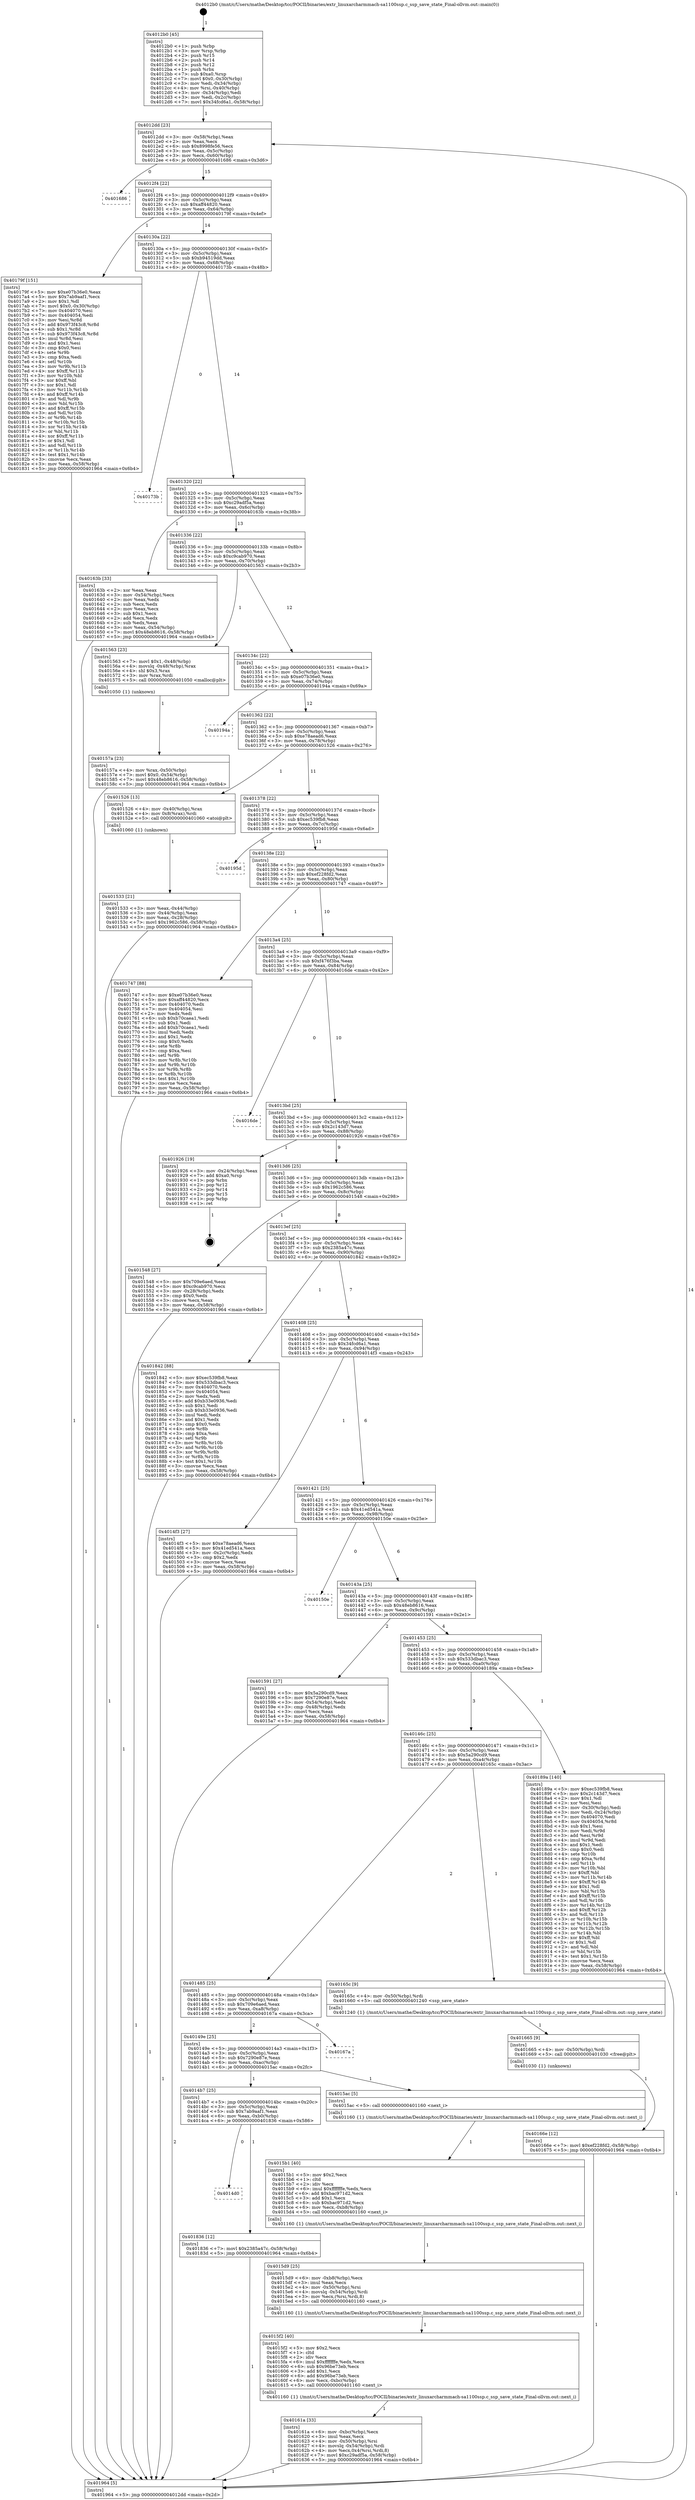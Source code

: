 digraph "0x4012b0" {
  label = "0x4012b0 (/mnt/c/Users/mathe/Desktop/tcc/POCII/binaries/extr_linuxarcharmmach-sa1100ssp.c_ssp_save_state_Final-ollvm.out::main(0))"
  labelloc = "t"
  node[shape=record]

  Entry [label="",width=0.3,height=0.3,shape=circle,fillcolor=black,style=filled]
  "0x4012dd" [label="{
     0x4012dd [23]\l
     | [instrs]\l
     &nbsp;&nbsp;0x4012dd \<+3\>: mov -0x58(%rbp),%eax\l
     &nbsp;&nbsp;0x4012e0 \<+2\>: mov %eax,%ecx\l
     &nbsp;&nbsp;0x4012e2 \<+6\>: sub $0x8998fe56,%ecx\l
     &nbsp;&nbsp;0x4012e8 \<+3\>: mov %eax,-0x5c(%rbp)\l
     &nbsp;&nbsp;0x4012eb \<+3\>: mov %ecx,-0x60(%rbp)\l
     &nbsp;&nbsp;0x4012ee \<+6\>: je 0000000000401686 \<main+0x3d6\>\l
  }"]
  "0x401686" [label="{
     0x401686\l
  }", style=dashed]
  "0x4012f4" [label="{
     0x4012f4 [22]\l
     | [instrs]\l
     &nbsp;&nbsp;0x4012f4 \<+5\>: jmp 00000000004012f9 \<main+0x49\>\l
     &nbsp;&nbsp;0x4012f9 \<+3\>: mov -0x5c(%rbp),%eax\l
     &nbsp;&nbsp;0x4012fc \<+5\>: sub $0xaff44820,%eax\l
     &nbsp;&nbsp;0x401301 \<+3\>: mov %eax,-0x64(%rbp)\l
     &nbsp;&nbsp;0x401304 \<+6\>: je 000000000040179f \<main+0x4ef\>\l
  }"]
  Exit [label="",width=0.3,height=0.3,shape=circle,fillcolor=black,style=filled,peripheries=2]
  "0x40179f" [label="{
     0x40179f [151]\l
     | [instrs]\l
     &nbsp;&nbsp;0x40179f \<+5\>: mov $0xe07b36e0,%eax\l
     &nbsp;&nbsp;0x4017a4 \<+5\>: mov $0x7ab9aaf1,%ecx\l
     &nbsp;&nbsp;0x4017a9 \<+2\>: mov $0x1,%dl\l
     &nbsp;&nbsp;0x4017ab \<+7\>: movl $0x0,-0x30(%rbp)\l
     &nbsp;&nbsp;0x4017b2 \<+7\>: mov 0x404070,%esi\l
     &nbsp;&nbsp;0x4017b9 \<+7\>: mov 0x404054,%edi\l
     &nbsp;&nbsp;0x4017c0 \<+3\>: mov %esi,%r8d\l
     &nbsp;&nbsp;0x4017c3 \<+7\>: add $0x973f43c8,%r8d\l
     &nbsp;&nbsp;0x4017ca \<+4\>: sub $0x1,%r8d\l
     &nbsp;&nbsp;0x4017ce \<+7\>: sub $0x973f43c8,%r8d\l
     &nbsp;&nbsp;0x4017d5 \<+4\>: imul %r8d,%esi\l
     &nbsp;&nbsp;0x4017d9 \<+3\>: and $0x1,%esi\l
     &nbsp;&nbsp;0x4017dc \<+3\>: cmp $0x0,%esi\l
     &nbsp;&nbsp;0x4017df \<+4\>: sete %r9b\l
     &nbsp;&nbsp;0x4017e3 \<+3\>: cmp $0xa,%edi\l
     &nbsp;&nbsp;0x4017e6 \<+4\>: setl %r10b\l
     &nbsp;&nbsp;0x4017ea \<+3\>: mov %r9b,%r11b\l
     &nbsp;&nbsp;0x4017ed \<+4\>: xor $0xff,%r11b\l
     &nbsp;&nbsp;0x4017f1 \<+3\>: mov %r10b,%bl\l
     &nbsp;&nbsp;0x4017f4 \<+3\>: xor $0xff,%bl\l
     &nbsp;&nbsp;0x4017f7 \<+3\>: xor $0x1,%dl\l
     &nbsp;&nbsp;0x4017fa \<+3\>: mov %r11b,%r14b\l
     &nbsp;&nbsp;0x4017fd \<+4\>: and $0xff,%r14b\l
     &nbsp;&nbsp;0x401801 \<+3\>: and %dl,%r9b\l
     &nbsp;&nbsp;0x401804 \<+3\>: mov %bl,%r15b\l
     &nbsp;&nbsp;0x401807 \<+4\>: and $0xff,%r15b\l
     &nbsp;&nbsp;0x40180b \<+3\>: and %dl,%r10b\l
     &nbsp;&nbsp;0x40180e \<+3\>: or %r9b,%r14b\l
     &nbsp;&nbsp;0x401811 \<+3\>: or %r10b,%r15b\l
     &nbsp;&nbsp;0x401814 \<+3\>: xor %r15b,%r14b\l
     &nbsp;&nbsp;0x401817 \<+3\>: or %bl,%r11b\l
     &nbsp;&nbsp;0x40181a \<+4\>: xor $0xff,%r11b\l
     &nbsp;&nbsp;0x40181e \<+3\>: or $0x1,%dl\l
     &nbsp;&nbsp;0x401821 \<+3\>: and %dl,%r11b\l
     &nbsp;&nbsp;0x401824 \<+3\>: or %r11b,%r14b\l
     &nbsp;&nbsp;0x401827 \<+4\>: test $0x1,%r14b\l
     &nbsp;&nbsp;0x40182b \<+3\>: cmovne %ecx,%eax\l
     &nbsp;&nbsp;0x40182e \<+3\>: mov %eax,-0x58(%rbp)\l
     &nbsp;&nbsp;0x401831 \<+5\>: jmp 0000000000401964 \<main+0x6b4\>\l
  }"]
  "0x40130a" [label="{
     0x40130a [22]\l
     | [instrs]\l
     &nbsp;&nbsp;0x40130a \<+5\>: jmp 000000000040130f \<main+0x5f\>\l
     &nbsp;&nbsp;0x40130f \<+3\>: mov -0x5c(%rbp),%eax\l
     &nbsp;&nbsp;0x401312 \<+5\>: sub $0xb94519dd,%eax\l
     &nbsp;&nbsp;0x401317 \<+3\>: mov %eax,-0x68(%rbp)\l
     &nbsp;&nbsp;0x40131a \<+6\>: je 000000000040173b \<main+0x48b\>\l
  }"]
  "0x4014d0" [label="{
     0x4014d0\l
  }", style=dashed]
  "0x40173b" [label="{
     0x40173b\l
  }", style=dashed]
  "0x401320" [label="{
     0x401320 [22]\l
     | [instrs]\l
     &nbsp;&nbsp;0x401320 \<+5\>: jmp 0000000000401325 \<main+0x75\>\l
     &nbsp;&nbsp;0x401325 \<+3\>: mov -0x5c(%rbp),%eax\l
     &nbsp;&nbsp;0x401328 \<+5\>: sub $0xc29adf5a,%eax\l
     &nbsp;&nbsp;0x40132d \<+3\>: mov %eax,-0x6c(%rbp)\l
     &nbsp;&nbsp;0x401330 \<+6\>: je 000000000040163b \<main+0x38b\>\l
  }"]
  "0x401836" [label="{
     0x401836 [12]\l
     | [instrs]\l
     &nbsp;&nbsp;0x401836 \<+7\>: movl $0x2385a47c,-0x58(%rbp)\l
     &nbsp;&nbsp;0x40183d \<+5\>: jmp 0000000000401964 \<main+0x6b4\>\l
  }"]
  "0x40163b" [label="{
     0x40163b [33]\l
     | [instrs]\l
     &nbsp;&nbsp;0x40163b \<+2\>: xor %eax,%eax\l
     &nbsp;&nbsp;0x40163d \<+3\>: mov -0x54(%rbp),%ecx\l
     &nbsp;&nbsp;0x401640 \<+2\>: mov %eax,%edx\l
     &nbsp;&nbsp;0x401642 \<+2\>: sub %ecx,%edx\l
     &nbsp;&nbsp;0x401644 \<+2\>: mov %eax,%ecx\l
     &nbsp;&nbsp;0x401646 \<+3\>: sub $0x1,%ecx\l
     &nbsp;&nbsp;0x401649 \<+2\>: add %ecx,%edx\l
     &nbsp;&nbsp;0x40164b \<+2\>: sub %edx,%eax\l
     &nbsp;&nbsp;0x40164d \<+3\>: mov %eax,-0x54(%rbp)\l
     &nbsp;&nbsp;0x401650 \<+7\>: movl $0x48eb8616,-0x58(%rbp)\l
     &nbsp;&nbsp;0x401657 \<+5\>: jmp 0000000000401964 \<main+0x6b4\>\l
  }"]
  "0x401336" [label="{
     0x401336 [22]\l
     | [instrs]\l
     &nbsp;&nbsp;0x401336 \<+5\>: jmp 000000000040133b \<main+0x8b\>\l
     &nbsp;&nbsp;0x40133b \<+3\>: mov -0x5c(%rbp),%eax\l
     &nbsp;&nbsp;0x40133e \<+5\>: sub $0xc9cab970,%eax\l
     &nbsp;&nbsp;0x401343 \<+3\>: mov %eax,-0x70(%rbp)\l
     &nbsp;&nbsp;0x401346 \<+6\>: je 0000000000401563 \<main+0x2b3\>\l
  }"]
  "0x40166e" [label="{
     0x40166e [12]\l
     | [instrs]\l
     &nbsp;&nbsp;0x40166e \<+7\>: movl $0xef228fd2,-0x58(%rbp)\l
     &nbsp;&nbsp;0x401675 \<+5\>: jmp 0000000000401964 \<main+0x6b4\>\l
  }"]
  "0x401563" [label="{
     0x401563 [23]\l
     | [instrs]\l
     &nbsp;&nbsp;0x401563 \<+7\>: movl $0x1,-0x48(%rbp)\l
     &nbsp;&nbsp;0x40156a \<+4\>: movslq -0x48(%rbp),%rax\l
     &nbsp;&nbsp;0x40156e \<+4\>: shl $0x3,%rax\l
     &nbsp;&nbsp;0x401572 \<+3\>: mov %rax,%rdi\l
     &nbsp;&nbsp;0x401575 \<+5\>: call 0000000000401050 \<malloc@plt\>\l
     | [calls]\l
     &nbsp;&nbsp;0x401050 \{1\} (unknown)\l
  }"]
  "0x40134c" [label="{
     0x40134c [22]\l
     | [instrs]\l
     &nbsp;&nbsp;0x40134c \<+5\>: jmp 0000000000401351 \<main+0xa1\>\l
     &nbsp;&nbsp;0x401351 \<+3\>: mov -0x5c(%rbp),%eax\l
     &nbsp;&nbsp;0x401354 \<+5\>: sub $0xe07b36e0,%eax\l
     &nbsp;&nbsp;0x401359 \<+3\>: mov %eax,-0x74(%rbp)\l
     &nbsp;&nbsp;0x40135c \<+6\>: je 000000000040194a \<main+0x69a\>\l
  }"]
  "0x401665" [label="{
     0x401665 [9]\l
     | [instrs]\l
     &nbsp;&nbsp;0x401665 \<+4\>: mov -0x50(%rbp),%rdi\l
     &nbsp;&nbsp;0x401669 \<+5\>: call 0000000000401030 \<free@plt\>\l
     | [calls]\l
     &nbsp;&nbsp;0x401030 \{1\} (unknown)\l
  }"]
  "0x40194a" [label="{
     0x40194a\l
  }", style=dashed]
  "0x401362" [label="{
     0x401362 [22]\l
     | [instrs]\l
     &nbsp;&nbsp;0x401362 \<+5\>: jmp 0000000000401367 \<main+0xb7\>\l
     &nbsp;&nbsp;0x401367 \<+3\>: mov -0x5c(%rbp),%eax\l
     &nbsp;&nbsp;0x40136a \<+5\>: sub $0xe78aead6,%eax\l
     &nbsp;&nbsp;0x40136f \<+3\>: mov %eax,-0x78(%rbp)\l
     &nbsp;&nbsp;0x401372 \<+6\>: je 0000000000401526 \<main+0x276\>\l
  }"]
  "0x40161a" [label="{
     0x40161a [33]\l
     | [instrs]\l
     &nbsp;&nbsp;0x40161a \<+6\>: mov -0xbc(%rbp),%ecx\l
     &nbsp;&nbsp;0x401620 \<+3\>: imul %eax,%ecx\l
     &nbsp;&nbsp;0x401623 \<+4\>: mov -0x50(%rbp),%rsi\l
     &nbsp;&nbsp;0x401627 \<+4\>: movslq -0x54(%rbp),%rdi\l
     &nbsp;&nbsp;0x40162b \<+4\>: mov %ecx,0x4(%rsi,%rdi,8)\l
     &nbsp;&nbsp;0x40162f \<+7\>: movl $0xc29adf5a,-0x58(%rbp)\l
     &nbsp;&nbsp;0x401636 \<+5\>: jmp 0000000000401964 \<main+0x6b4\>\l
  }"]
  "0x401526" [label="{
     0x401526 [13]\l
     | [instrs]\l
     &nbsp;&nbsp;0x401526 \<+4\>: mov -0x40(%rbp),%rax\l
     &nbsp;&nbsp;0x40152a \<+4\>: mov 0x8(%rax),%rdi\l
     &nbsp;&nbsp;0x40152e \<+5\>: call 0000000000401060 \<atoi@plt\>\l
     | [calls]\l
     &nbsp;&nbsp;0x401060 \{1\} (unknown)\l
  }"]
  "0x401378" [label="{
     0x401378 [22]\l
     | [instrs]\l
     &nbsp;&nbsp;0x401378 \<+5\>: jmp 000000000040137d \<main+0xcd\>\l
     &nbsp;&nbsp;0x40137d \<+3\>: mov -0x5c(%rbp),%eax\l
     &nbsp;&nbsp;0x401380 \<+5\>: sub $0xec539fb8,%eax\l
     &nbsp;&nbsp;0x401385 \<+3\>: mov %eax,-0x7c(%rbp)\l
     &nbsp;&nbsp;0x401388 \<+6\>: je 000000000040195d \<main+0x6ad\>\l
  }"]
  "0x4015f2" [label="{
     0x4015f2 [40]\l
     | [instrs]\l
     &nbsp;&nbsp;0x4015f2 \<+5\>: mov $0x2,%ecx\l
     &nbsp;&nbsp;0x4015f7 \<+1\>: cltd\l
     &nbsp;&nbsp;0x4015f8 \<+2\>: idiv %ecx\l
     &nbsp;&nbsp;0x4015fa \<+6\>: imul $0xfffffffe,%edx,%ecx\l
     &nbsp;&nbsp;0x401600 \<+6\>: sub $0x96be73eb,%ecx\l
     &nbsp;&nbsp;0x401606 \<+3\>: add $0x1,%ecx\l
     &nbsp;&nbsp;0x401609 \<+6\>: add $0x96be73eb,%ecx\l
     &nbsp;&nbsp;0x40160f \<+6\>: mov %ecx,-0xbc(%rbp)\l
     &nbsp;&nbsp;0x401615 \<+5\>: call 0000000000401160 \<next_i\>\l
     | [calls]\l
     &nbsp;&nbsp;0x401160 \{1\} (/mnt/c/Users/mathe/Desktop/tcc/POCII/binaries/extr_linuxarcharmmach-sa1100ssp.c_ssp_save_state_Final-ollvm.out::next_i)\l
  }"]
  "0x40195d" [label="{
     0x40195d\l
  }", style=dashed]
  "0x40138e" [label="{
     0x40138e [22]\l
     | [instrs]\l
     &nbsp;&nbsp;0x40138e \<+5\>: jmp 0000000000401393 \<main+0xe3\>\l
     &nbsp;&nbsp;0x401393 \<+3\>: mov -0x5c(%rbp),%eax\l
     &nbsp;&nbsp;0x401396 \<+5\>: sub $0xef228fd2,%eax\l
     &nbsp;&nbsp;0x40139b \<+3\>: mov %eax,-0x80(%rbp)\l
     &nbsp;&nbsp;0x40139e \<+6\>: je 0000000000401747 \<main+0x497\>\l
  }"]
  "0x4015d9" [label="{
     0x4015d9 [25]\l
     | [instrs]\l
     &nbsp;&nbsp;0x4015d9 \<+6\>: mov -0xb8(%rbp),%ecx\l
     &nbsp;&nbsp;0x4015df \<+3\>: imul %eax,%ecx\l
     &nbsp;&nbsp;0x4015e2 \<+4\>: mov -0x50(%rbp),%rsi\l
     &nbsp;&nbsp;0x4015e6 \<+4\>: movslq -0x54(%rbp),%rdi\l
     &nbsp;&nbsp;0x4015ea \<+3\>: mov %ecx,(%rsi,%rdi,8)\l
     &nbsp;&nbsp;0x4015ed \<+5\>: call 0000000000401160 \<next_i\>\l
     | [calls]\l
     &nbsp;&nbsp;0x401160 \{1\} (/mnt/c/Users/mathe/Desktop/tcc/POCII/binaries/extr_linuxarcharmmach-sa1100ssp.c_ssp_save_state_Final-ollvm.out::next_i)\l
  }"]
  "0x401747" [label="{
     0x401747 [88]\l
     | [instrs]\l
     &nbsp;&nbsp;0x401747 \<+5\>: mov $0xe07b36e0,%eax\l
     &nbsp;&nbsp;0x40174c \<+5\>: mov $0xaff44820,%ecx\l
     &nbsp;&nbsp;0x401751 \<+7\>: mov 0x404070,%edx\l
     &nbsp;&nbsp;0x401758 \<+7\>: mov 0x404054,%esi\l
     &nbsp;&nbsp;0x40175f \<+2\>: mov %edx,%edi\l
     &nbsp;&nbsp;0x401761 \<+6\>: sub $0xb70caea1,%edi\l
     &nbsp;&nbsp;0x401767 \<+3\>: sub $0x1,%edi\l
     &nbsp;&nbsp;0x40176a \<+6\>: add $0xb70caea1,%edi\l
     &nbsp;&nbsp;0x401770 \<+3\>: imul %edi,%edx\l
     &nbsp;&nbsp;0x401773 \<+3\>: and $0x1,%edx\l
     &nbsp;&nbsp;0x401776 \<+3\>: cmp $0x0,%edx\l
     &nbsp;&nbsp;0x401779 \<+4\>: sete %r8b\l
     &nbsp;&nbsp;0x40177d \<+3\>: cmp $0xa,%esi\l
     &nbsp;&nbsp;0x401780 \<+4\>: setl %r9b\l
     &nbsp;&nbsp;0x401784 \<+3\>: mov %r8b,%r10b\l
     &nbsp;&nbsp;0x401787 \<+3\>: and %r9b,%r10b\l
     &nbsp;&nbsp;0x40178a \<+3\>: xor %r9b,%r8b\l
     &nbsp;&nbsp;0x40178d \<+3\>: or %r8b,%r10b\l
     &nbsp;&nbsp;0x401790 \<+4\>: test $0x1,%r10b\l
     &nbsp;&nbsp;0x401794 \<+3\>: cmovne %ecx,%eax\l
     &nbsp;&nbsp;0x401797 \<+3\>: mov %eax,-0x58(%rbp)\l
     &nbsp;&nbsp;0x40179a \<+5\>: jmp 0000000000401964 \<main+0x6b4\>\l
  }"]
  "0x4013a4" [label="{
     0x4013a4 [25]\l
     | [instrs]\l
     &nbsp;&nbsp;0x4013a4 \<+5\>: jmp 00000000004013a9 \<main+0xf9\>\l
     &nbsp;&nbsp;0x4013a9 \<+3\>: mov -0x5c(%rbp),%eax\l
     &nbsp;&nbsp;0x4013ac \<+5\>: sub $0xf476f3ba,%eax\l
     &nbsp;&nbsp;0x4013b1 \<+6\>: mov %eax,-0x84(%rbp)\l
     &nbsp;&nbsp;0x4013b7 \<+6\>: je 00000000004016de \<main+0x42e\>\l
  }"]
  "0x4015b1" [label="{
     0x4015b1 [40]\l
     | [instrs]\l
     &nbsp;&nbsp;0x4015b1 \<+5\>: mov $0x2,%ecx\l
     &nbsp;&nbsp;0x4015b6 \<+1\>: cltd\l
     &nbsp;&nbsp;0x4015b7 \<+2\>: idiv %ecx\l
     &nbsp;&nbsp;0x4015b9 \<+6\>: imul $0xfffffffe,%edx,%ecx\l
     &nbsp;&nbsp;0x4015bf \<+6\>: add $0xbac971d2,%ecx\l
     &nbsp;&nbsp;0x4015c5 \<+3\>: add $0x1,%ecx\l
     &nbsp;&nbsp;0x4015c8 \<+6\>: sub $0xbac971d2,%ecx\l
     &nbsp;&nbsp;0x4015ce \<+6\>: mov %ecx,-0xb8(%rbp)\l
     &nbsp;&nbsp;0x4015d4 \<+5\>: call 0000000000401160 \<next_i\>\l
     | [calls]\l
     &nbsp;&nbsp;0x401160 \{1\} (/mnt/c/Users/mathe/Desktop/tcc/POCII/binaries/extr_linuxarcharmmach-sa1100ssp.c_ssp_save_state_Final-ollvm.out::next_i)\l
  }"]
  "0x4016de" [label="{
     0x4016de\l
  }", style=dashed]
  "0x4013bd" [label="{
     0x4013bd [25]\l
     | [instrs]\l
     &nbsp;&nbsp;0x4013bd \<+5\>: jmp 00000000004013c2 \<main+0x112\>\l
     &nbsp;&nbsp;0x4013c2 \<+3\>: mov -0x5c(%rbp),%eax\l
     &nbsp;&nbsp;0x4013c5 \<+5\>: sub $0x2c143d7,%eax\l
     &nbsp;&nbsp;0x4013ca \<+6\>: mov %eax,-0x88(%rbp)\l
     &nbsp;&nbsp;0x4013d0 \<+6\>: je 0000000000401926 \<main+0x676\>\l
  }"]
  "0x4014b7" [label="{
     0x4014b7 [25]\l
     | [instrs]\l
     &nbsp;&nbsp;0x4014b7 \<+5\>: jmp 00000000004014bc \<main+0x20c\>\l
     &nbsp;&nbsp;0x4014bc \<+3\>: mov -0x5c(%rbp),%eax\l
     &nbsp;&nbsp;0x4014bf \<+5\>: sub $0x7ab9aaf1,%eax\l
     &nbsp;&nbsp;0x4014c4 \<+6\>: mov %eax,-0xb0(%rbp)\l
     &nbsp;&nbsp;0x4014ca \<+6\>: je 0000000000401836 \<main+0x586\>\l
  }"]
  "0x401926" [label="{
     0x401926 [19]\l
     | [instrs]\l
     &nbsp;&nbsp;0x401926 \<+3\>: mov -0x24(%rbp),%eax\l
     &nbsp;&nbsp;0x401929 \<+7\>: add $0xa0,%rsp\l
     &nbsp;&nbsp;0x401930 \<+1\>: pop %rbx\l
     &nbsp;&nbsp;0x401931 \<+2\>: pop %r12\l
     &nbsp;&nbsp;0x401933 \<+2\>: pop %r14\l
     &nbsp;&nbsp;0x401935 \<+2\>: pop %r15\l
     &nbsp;&nbsp;0x401937 \<+1\>: pop %rbp\l
     &nbsp;&nbsp;0x401938 \<+1\>: ret\l
  }"]
  "0x4013d6" [label="{
     0x4013d6 [25]\l
     | [instrs]\l
     &nbsp;&nbsp;0x4013d6 \<+5\>: jmp 00000000004013db \<main+0x12b\>\l
     &nbsp;&nbsp;0x4013db \<+3\>: mov -0x5c(%rbp),%eax\l
     &nbsp;&nbsp;0x4013de \<+5\>: sub $0x1962c586,%eax\l
     &nbsp;&nbsp;0x4013e3 \<+6\>: mov %eax,-0x8c(%rbp)\l
     &nbsp;&nbsp;0x4013e9 \<+6\>: je 0000000000401548 \<main+0x298\>\l
  }"]
  "0x4015ac" [label="{
     0x4015ac [5]\l
     | [instrs]\l
     &nbsp;&nbsp;0x4015ac \<+5\>: call 0000000000401160 \<next_i\>\l
     | [calls]\l
     &nbsp;&nbsp;0x401160 \{1\} (/mnt/c/Users/mathe/Desktop/tcc/POCII/binaries/extr_linuxarcharmmach-sa1100ssp.c_ssp_save_state_Final-ollvm.out::next_i)\l
  }"]
  "0x401548" [label="{
     0x401548 [27]\l
     | [instrs]\l
     &nbsp;&nbsp;0x401548 \<+5\>: mov $0x709e6aed,%eax\l
     &nbsp;&nbsp;0x40154d \<+5\>: mov $0xc9cab970,%ecx\l
     &nbsp;&nbsp;0x401552 \<+3\>: mov -0x28(%rbp),%edx\l
     &nbsp;&nbsp;0x401555 \<+3\>: cmp $0x0,%edx\l
     &nbsp;&nbsp;0x401558 \<+3\>: cmove %ecx,%eax\l
     &nbsp;&nbsp;0x40155b \<+3\>: mov %eax,-0x58(%rbp)\l
     &nbsp;&nbsp;0x40155e \<+5\>: jmp 0000000000401964 \<main+0x6b4\>\l
  }"]
  "0x4013ef" [label="{
     0x4013ef [25]\l
     | [instrs]\l
     &nbsp;&nbsp;0x4013ef \<+5\>: jmp 00000000004013f4 \<main+0x144\>\l
     &nbsp;&nbsp;0x4013f4 \<+3\>: mov -0x5c(%rbp),%eax\l
     &nbsp;&nbsp;0x4013f7 \<+5\>: sub $0x2385a47c,%eax\l
     &nbsp;&nbsp;0x4013fc \<+6\>: mov %eax,-0x90(%rbp)\l
     &nbsp;&nbsp;0x401402 \<+6\>: je 0000000000401842 \<main+0x592\>\l
  }"]
  "0x40149e" [label="{
     0x40149e [25]\l
     | [instrs]\l
     &nbsp;&nbsp;0x40149e \<+5\>: jmp 00000000004014a3 \<main+0x1f3\>\l
     &nbsp;&nbsp;0x4014a3 \<+3\>: mov -0x5c(%rbp),%eax\l
     &nbsp;&nbsp;0x4014a6 \<+5\>: sub $0x7290e87e,%eax\l
     &nbsp;&nbsp;0x4014ab \<+6\>: mov %eax,-0xac(%rbp)\l
     &nbsp;&nbsp;0x4014b1 \<+6\>: je 00000000004015ac \<main+0x2fc\>\l
  }"]
  "0x401842" [label="{
     0x401842 [88]\l
     | [instrs]\l
     &nbsp;&nbsp;0x401842 \<+5\>: mov $0xec539fb8,%eax\l
     &nbsp;&nbsp;0x401847 \<+5\>: mov $0x533dbac3,%ecx\l
     &nbsp;&nbsp;0x40184c \<+7\>: mov 0x404070,%edx\l
     &nbsp;&nbsp;0x401853 \<+7\>: mov 0x404054,%esi\l
     &nbsp;&nbsp;0x40185a \<+2\>: mov %edx,%edi\l
     &nbsp;&nbsp;0x40185c \<+6\>: add $0xb33e0936,%edi\l
     &nbsp;&nbsp;0x401862 \<+3\>: sub $0x1,%edi\l
     &nbsp;&nbsp;0x401865 \<+6\>: sub $0xb33e0936,%edi\l
     &nbsp;&nbsp;0x40186b \<+3\>: imul %edi,%edx\l
     &nbsp;&nbsp;0x40186e \<+3\>: and $0x1,%edx\l
     &nbsp;&nbsp;0x401871 \<+3\>: cmp $0x0,%edx\l
     &nbsp;&nbsp;0x401874 \<+4\>: sete %r8b\l
     &nbsp;&nbsp;0x401878 \<+3\>: cmp $0xa,%esi\l
     &nbsp;&nbsp;0x40187b \<+4\>: setl %r9b\l
     &nbsp;&nbsp;0x40187f \<+3\>: mov %r8b,%r10b\l
     &nbsp;&nbsp;0x401882 \<+3\>: and %r9b,%r10b\l
     &nbsp;&nbsp;0x401885 \<+3\>: xor %r9b,%r8b\l
     &nbsp;&nbsp;0x401888 \<+3\>: or %r8b,%r10b\l
     &nbsp;&nbsp;0x40188b \<+4\>: test $0x1,%r10b\l
     &nbsp;&nbsp;0x40188f \<+3\>: cmovne %ecx,%eax\l
     &nbsp;&nbsp;0x401892 \<+3\>: mov %eax,-0x58(%rbp)\l
     &nbsp;&nbsp;0x401895 \<+5\>: jmp 0000000000401964 \<main+0x6b4\>\l
  }"]
  "0x401408" [label="{
     0x401408 [25]\l
     | [instrs]\l
     &nbsp;&nbsp;0x401408 \<+5\>: jmp 000000000040140d \<main+0x15d\>\l
     &nbsp;&nbsp;0x40140d \<+3\>: mov -0x5c(%rbp),%eax\l
     &nbsp;&nbsp;0x401410 \<+5\>: sub $0x34fcd6a1,%eax\l
     &nbsp;&nbsp;0x401415 \<+6\>: mov %eax,-0x94(%rbp)\l
     &nbsp;&nbsp;0x40141b \<+6\>: je 00000000004014f3 \<main+0x243\>\l
  }"]
  "0x40167a" [label="{
     0x40167a\l
  }", style=dashed]
  "0x4014f3" [label="{
     0x4014f3 [27]\l
     | [instrs]\l
     &nbsp;&nbsp;0x4014f3 \<+5\>: mov $0xe78aead6,%eax\l
     &nbsp;&nbsp;0x4014f8 \<+5\>: mov $0x41ed541a,%ecx\l
     &nbsp;&nbsp;0x4014fd \<+3\>: mov -0x2c(%rbp),%edx\l
     &nbsp;&nbsp;0x401500 \<+3\>: cmp $0x2,%edx\l
     &nbsp;&nbsp;0x401503 \<+3\>: cmovne %ecx,%eax\l
     &nbsp;&nbsp;0x401506 \<+3\>: mov %eax,-0x58(%rbp)\l
     &nbsp;&nbsp;0x401509 \<+5\>: jmp 0000000000401964 \<main+0x6b4\>\l
  }"]
  "0x401421" [label="{
     0x401421 [25]\l
     | [instrs]\l
     &nbsp;&nbsp;0x401421 \<+5\>: jmp 0000000000401426 \<main+0x176\>\l
     &nbsp;&nbsp;0x401426 \<+3\>: mov -0x5c(%rbp),%eax\l
     &nbsp;&nbsp;0x401429 \<+5\>: sub $0x41ed541a,%eax\l
     &nbsp;&nbsp;0x40142e \<+6\>: mov %eax,-0x98(%rbp)\l
     &nbsp;&nbsp;0x401434 \<+6\>: je 000000000040150e \<main+0x25e\>\l
  }"]
  "0x401964" [label="{
     0x401964 [5]\l
     | [instrs]\l
     &nbsp;&nbsp;0x401964 \<+5\>: jmp 00000000004012dd \<main+0x2d\>\l
  }"]
  "0x4012b0" [label="{
     0x4012b0 [45]\l
     | [instrs]\l
     &nbsp;&nbsp;0x4012b0 \<+1\>: push %rbp\l
     &nbsp;&nbsp;0x4012b1 \<+3\>: mov %rsp,%rbp\l
     &nbsp;&nbsp;0x4012b4 \<+2\>: push %r15\l
     &nbsp;&nbsp;0x4012b6 \<+2\>: push %r14\l
     &nbsp;&nbsp;0x4012b8 \<+2\>: push %r12\l
     &nbsp;&nbsp;0x4012ba \<+1\>: push %rbx\l
     &nbsp;&nbsp;0x4012bb \<+7\>: sub $0xa0,%rsp\l
     &nbsp;&nbsp;0x4012c2 \<+7\>: movl $0x0,-0x30(%rbp)\l
     &nbsp;&nbsp;0x4012c9 \<+3\>: mov %edi,-0x34(%rbp)\l
     &nbsp;&nbsp;0x4012cc \<+4\>: mov %rsi,-0x40(%rbp)\l
     &nbsp;&nbsp;0x4012d0 \<+3\>: mov -0x34(%rbp),%edi\l
     &nbsp;&nbsp;0x4012d3 \<+3\>: mov %edi,-0x2c(%rbp)\l
     &nbsp;&nbsp;0x4012d6 \<+7\>: movl $0x34fcd6a1,-0x58(%rbp)\l
  }"]
  "0x401533" [label="{
     0x401533 [21]\l
     | [instrs]\l
     &nbsp;&nbsp;0x401533 \<+3\>: mov %eax,-0x44(%rbp)\l
     &nbsp;&nbsp;0x401536 \<+3\>: mov -0x44(%rbp),%eax\l
     &nbsp;&nbsp;0x401539 \<+3\>: mov %eax,-0x28(%rbp)\l
     &nbsp;&nbsp;0x40153c \<+7\>: movl $0x1962c586,-0x58(%rbp)\l
     &nbsp;&nbsp;0x401543 \<+5\>: jmp 0000000000401964 \<main+0x6b4\>\l
  }"]
  "0x40157a" [label="{
     0x40157a [23]\l
     | [instrs]\l
     &nbsp;&nbsp;0x40157a \<+4\>: mov %rax,-0x50(%rbp)\l
     &nbsp;&nbsp;0x40157e \<+7\>: movl $0x0,-0x54(%rbp)\l
     &nbsp;&nbsp;0x401585 \<+7\>: movl $0x48eb8616,-0x58(%rbp)\l
     &nbsp;&nbsp;0x40158c \<+5\>: jmp 0000000000401964 \<main+0x6b4\>\l
  }"]
  "0x401485" [label="{
     0x401485 [25]\l
     | [instrs]\l
     &nbsp;&nbsp;0x401485 \<+5\>: jmp 000000000040148a \<main+0x1da\>\l
     &nbsp;&nbsp;0x40148a \<+3\>: mov -0x5c(%rbp),%eax\l
     &nbsp;&nbsp;0x40148d \<+5\>: sub $0x709e6aed,%eax\l
     &nbsp;&nbsp;0x401492 \<+6\>: mov %eax,-0xa8(%rbp)\l
     &nbsp;&nbsp;0x401498 \<+6\>: je 000000000040167a \<main+0x3ca\>\l
  }"]
  "0x40150e" [label="{
     0x40150e\l
  }", style=dashed]
  "0x40143a" [label="{
     0x40143a [25]\l
     | [instrs]\l
     &nbsp;&nbsp;0x40143a \<+5\>: jmp 000000000040143f \<main+0x18f\>\l
     &nbsp;&nbsp;0x40143f \<+3\>: mov -0x5c(%rbp),%eax\l
     &nbsp;&nbsp;0x401442 \<+5\>: sub $0x48eb8616,%eax\l
     &nbsp;&nbsp;0x401447 \<+6\>: mov %eax,-0x9c(%rbp)\l
     &nbsp;&nbsp;0x40144d \<+6\>: je 0000000000401591 \<main+0x2e1\>\l
  }"]
  "0x40165c" [label="{
     0x40165c [9]\l
     | [instrs]\l
     &nbsp;&nbsp;0x40165c \<+4\>: mov -0x50(%rbp),%rdi\l
     &nbsp;&nbsp;0x401660 \<+5\>: call 0000000000401240 \<ssp_save_state\>\l
     | [calls]\l
     &nbsp;&nbsp;0x401240 \{1\} (/mnt/c/Users/mathe/Desktop/tcc/POCII/binaries/extr_linuxarcharmmach-sa1100ssp.c_ssp_save_state_Final-ollvm.out::ssp_save_state)\l
  }"]
  "0x401591" [label="{
     0x401591 [27]\l
     | [instrs]\l
     &nbsp;&nbsp;0x401591 \<+5\>: mov $0x5a290cd9,%eax\l
     &nbsp;&nbsp;0x401596 \<+5\>: mov $0x7290e87e,%ecx\l
     &nbsp;&nbsp;0x40159b \<+3\>: mov -0x54(%rbp),%edx\l
     &nbsp;&nbsp;0x40159e \<+3\>: cmp -0x48(%rbp),%edx\l
     &nbsp;&nbsp;0x4015a1 \<+3\>: cmovl %ecx,%eax\l
     &nbsp;&nbsp;0x4015a4 \<+3\>: mov %eax,-0x58(%rbp)\l
     &nbsp;&nbsp;0x4015a7 \<+5\>: jmp 0000000000401964 \<main+0x6b4\>\l
  }"]
  "0x401453" [label="{
     0x401453 [25]\l
     | [instrs]\l
     &nbsp;&nbsp;0x401453 \<+5\>: jmp 0000000000401458 \<main+0x1a8\>\l
     &nbsp;&nbsp;0x401458 \<+3\>: mov -0x5c(%rbp),%eax\l
     &nbsp;&nbsp;0x40145b \<+5\>: sub $0x533dbac3,%eax\l
     &nbsp;&nbsp;0x401460 \<+6\>: mov %eax,-0xa0(%rbp)\l
     &nbsp;&nbsp;0x401466 \<+6\>: je 000000000040189a \<main+0x5ea\>\l
  }"]
  "0x40146c" [label="{
     0x40146c [25]\l
     | [instrs]\l
     &nbsp;&nbsp;0x40146c \<+5\>: jmp 0000000000401471 \<main+0x1c1\>\l
     &nbsp;&nbsp;0x401471 \<+3\>: mov -0x5c(%rbp),%eax\l
     &nbsp;&nbsp;0x401474 \<+5\>: sub $0x5a290cd9,%eax\l
     &nbsp;&nbsp;0x401479 \<+6\>: mov %eax,-0xa4(%rbp)\l
     &nbsp;&nbsp;0x40147f \<+6\>: je 000000000040165c \<main+0x3ac\>\l
  }"]
  "0x40189a" [label="{
     0x40189a [140]\l
     | [instrs]\l
     &nbsp;&nbsp;0x40189a \<+5\>: mov $0xec539fb8,%eax\l
     &nbsp;&nbsp;0x40189f \<+5\>: mov $0x2c143d7,%ecx\l
     &nbsp;&nbsp;0x4018a4 \<+2\>: mov $0x1,%dl\l
     &nbsp;&nbsp;0x4018a6 \<+2\>: xor %esi,%esi\l
     &nbsp;&nbsp;0x4018a8 \<+3\>: mov -0x30(%rbp),%edi\l
     &nbsp;&nbsp;0x4018ab \<+3\>: mov %edi,-0x24(%rbp)\l
     &nbsp;&nbsp;0x4018ae \<+7\>: mov 0x404070,%edi\l
     &nbsp;&nbsp;0x4018b5 \<+8\>: mov 0x404054,%r8d\l
     &nbsp;&nbsp;0x4018bd \<+3\>: sub $0x1,%esi\l
     &nbsp;&nbsp;0x4018c0 \<+3\>: mov %edi,%r9d\l
     &nbsp;&nbsp;0x4018c3 \<+3\>: add %esi,%r9d\l
     &nbsp;&nbsp;0x4018c6 \<+4\>: imul %r9d,%edi\l
     &nbsp;&nbsp;0x4018ca \<+3\>: and $0x1,%edi\l
     &nbsp;&nbsp;0x4018cd \<+3\>: cmp $0x0,%edi\l
     &nbsp;&nbsp;0x4018d0 \<+4\>: sete %r10b\l
     &nbsp;&nbsp;0x4018d4 \<+4\>: cmp $0xa,%r8d\l
     &nbsp;&nbsp;0x4018d8 \<+4\>: setl %r11b\l
     &nbsp;&nbsp;0x4018dc \<+3\>: mov %r10b,%bl\l
     &nbsp;&nbsp;0x4018df \<+3\>: xor $0xff,%bl\l
     &nbsp;&nbsp;0x4018e2 \<+3\>: mov %r11b,%r14b\l
     &nbsp;&nbsp;0x4018e5 \<+4\>: xor $0xff,%r14b\l
     &nbsp;&nbsp;0x4018e9 \<+3\>: xor $0x1,%dl\l
     &nbsp;&nbsp;0x4018ec \<+3\>: mov %bl,%r15b\l
     &nbsp;&nbsp;0x4018ef \<+4\>: and $0xff,%r15b\l
     &nbsp;&nbsp;0x4018f3 \<+3\>: and %dl,%r10b\l
     &nbsp;&nbsp;0x4018f6 \<+3\>: mov %r14b,%r12b\l
     &nbsp;&nbsp;0x4018f9 \<+4\>: and $0xff,%r12b\l
     &nbsp;&nbsp;0x4018fd \<+3\>: and %dl,%r11b\l
     &nbsp;&nbsp;0x401900 \<+3\>: or %r10b,%r15b\l
     &nbsp;&nbsp;0x401903 \<+3\>: or %r11b,%r12b\l
     &nbsp;&nbsp;0x401906 \<+3\>: xor %r12b,%r15b\l
     &nbsp;&nbsp;0x401909 \<+3\>: or %r14b,%bl\l
     &nbsp;&nbsp;0x40190c \<+3\>: xor $0xff,%bl\l
     &nbsp;&nbsp;0x40190f \<+3\>: or $0x1,%dl\l
     &nbsp;&nbsp;0x401912 \<+2\>: and %dl,%bl\l
     &nbsp;&nbsp;0x401914 \<+3\>: or %bl,%r15b\l
     &nbsp;&nbsp;0x401917 \<+4\>: test $0x1,%r15b\l
     &nbsp;&nbsp;0x40191b \<+3\>: cmovne %ecx,%eax\l
     &nbsp;&nbsp;0x40191e \<+3\>: mov %eax,-0x58(%rbp)\l
     &nbsp;&nbsp;0x401921 \<+5\>: jmp 0000000000401964 \<main+0x6b4\>\l
  }"]
  Entry -> "0x4012b0" [label=" 1"]
  "0x4012dd" -> "0x401686" [label=" 0"]
  "0x4012dd" -> "0x4012f4" [label=" 15"]
  "0x401926" -> Exit [label=" 1"]
  "0x4012f4" -> "0x40179f" [label=" 1"]
  "0x4012f4" -> "0x40130a" [label=" 14"]
  "0x40189a" -> "0x401964" [label=" 1"]
  "0x40130a" -> "0x40173b" [label=" 0"]
  "0x40130a" -> "0x401320" [label=" 14"]
  "0x401842" -> "0x401964" [label=" 1"]
  "0x401320" -> "0x40163b" [label=" 1"]
  "0x401320" -> "0x401336" [label=" 13"]
  "0x401836" -> "0x401964" [label=" 1"]
  "0x401336" -> "0x401563" [label=" 1"]
  "0x401336" -> "0x40134c" [label=" 12"]
  "0x4014b7" -> "0x401836" [label=" 1"]
  "0x40134c" -> "0x40194a" [label=" 0"]
  "0x40134c" -> "0x401362" [label=" 12"]
  "0x4014b7" -> "0x4014d0" [label=" 0"]
  "0x401362" -> "0x401526" [label=" 1"]
  "0x401362" -> "0x401378" [label=" 11"]
  "0x40179f" -> "0x401964" [label=" 1"]
  "0x401378" -> "0x40195d" [label=" 0"]
  "0x401378" -> "0x40138e" [label=" 11"]
  "0x401747" -> "0x401964" [label=" 1"]
  "0x40138e" -> "0x401747" [label=" 1"]
  "0x40138e" -> "0x4013a4" [label=" 10"]
  "0x40166e" -> "0x401964" [label=" 1"]
  "0x4013a4" -> "0x4016de" [label=" 0"]
  "0x4013a4" -> "0x4013bd" [label=" 10"]
  "0x401665" -> "0x40166e" [label=" 1"]
  "0x4013bd" -> "0x401926" [label=" 1"]
  "0x4013bd" -> "0x4013d6" [label=" 9"]
  "0x40165c" -> "0x401665" [label=" 1"]
  "0x4013d6" -> "0x401548" [label=" 1"]
  "0x4013d6" -> "0x4013ef" [label=" 8"]
  "0x40163b" -> "0x401964" [label=" 1"]
  "0x4013ef" -> "0x401842" [label=" 1"]
  "0x4013ef" -> "0x401408" [label=" 7"]
  "0x4015f2" -> "0x40161a" [label=" 1"]
  "0x401408" -> "0x4014f3" [label=" 1"]
  "0x401408" -> "0x401421" [label=" 6"]
  "0x4014f3" -> "0x401964" [label=" 1"]
  "0x4012b0" -> "0x4012dd" [label=" 1"]
  "0x401964" -> "0x4012dd" [label=" 14"]
  "0x401526" -> "0x401533" [label=" 1"]
  "0x401533" -> "0x401964" [label=" 1"]
  "0x401548" -> "0x401964" [label=" 1"]
  "0x401563" -> "0x40157a" [label=" 1"]
  "0x40157a" -> "0x401964" [label=" 1"]
  "0x4015d9" -> "0x4015f2" [label=" 1"]
  "0x401421" -> "0x40150e" [label=" 0"]
  "0x401421" -> "0x40143a" [label=" 6"]
  "0x4015ac" -> "0x4015b1" [label=" 1"]
  "0x40143a" -> "0x401591" [label=" 2"]
  "0x40143a" -> "0x401453" [label=" 4"]
  "0x401591" -> "0x401964" [label=" 2"]
  "0x40149e" -> "0x4014b7" [label=" 1"]
  "0x401453" -> "0x40189a" [label=" 1"]
  "0x401453" -> "0x40146c" [label=" 3"]
  "0x40149e" -> "0x4015ac" [label=" 1"]
  "0x40146c" -> "0x40165c" [label=" 1"]
  "0x40146c" -> "0x401485" [label=" 2"]
  "0x4015b1" -> "0x4015d9" [label=" 1"]
  "0x401485" -> "0x40167a" [label=" 0"]
  "0x401485" -> "0x40149e" [label=" 2"]
  "0x40161a" -> "0x401964" [label=" 1"]
}
